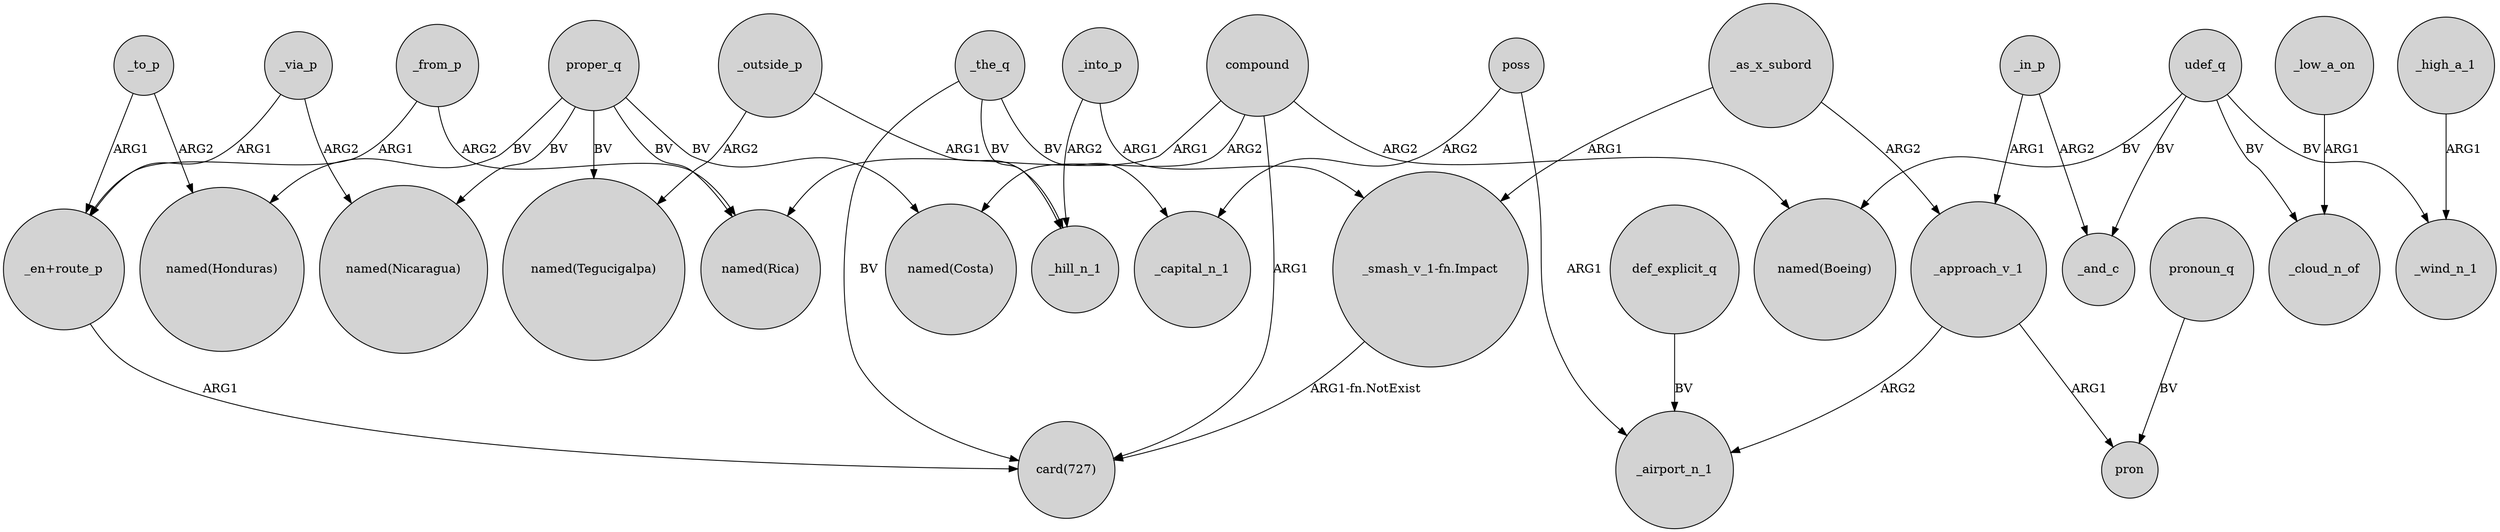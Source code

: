 digraph {
	node [shape=circle style=filled]
	_the_q -> _hill_n_1 [label=BV]
	_as_x_subord -> _approach_v_1 [label=ARG2]
	_low_a_on -> _cloud_n_of [label=ARG1]
	poss -> _capital_n_1 [label=ARG2]
	_outside_p -> _hill_n_1 [label=ARG1]
	compound -> "card(727)" [label=ARG1]
	_to_p -> "_en+route_p" [label=ARG1]
	_into_p -> _hill_n_1 [label=ARG2]
	proper_q -> "named(Costa)" [label=BV]
	udef_q -> _wind_n_1 [label=BV]
	_outside_p -> "named(Tegucigalpa)" [label=ARG2]
	proper_q -> "named(Honduras)" [label=BV]
	_to_p -> "named(Honduras)" [label=ARG2]
	"_smash_v_1-fn.Impact" -> "card(727)" [label="ARG1-fn.NotExist"]
	_the_q -> "card(727)" [label=BV]
	udef_q -> "named(Boeing)" [label=BV]
	_via_p -> "named(Nicaragua)" [label=ARG2]
	proper_q -> "named(Tegucigalpa)" [label=BV]
	_high_a_1 -> _wind_n_1 [label=ARG1]
	pronoun_q -> pron [label=BV]
	_the_q -> _capital_n_1 [label=BV]
	_into_p -> "_smash_v_1-fn.Impact" [label=ARG1]
	compound -> "named(Rica)" [label=ARG1]
	compound -> "named(Costa)" [label=ARG2]
	_in_p -> _approach_v_1 [label=ARG1]
	_approach_v_1 -> pron [label=ARG1]
	poss -> _airport_n_1 [label=ARG1]
	def_explicit_q -> _airport_n_1 [label=BV]
	_via_p -> "_en+route_p" [label=ARG1]
	proper_q -> "named(Rica)" [label=BV]
	proper_q -> "named(Nicaragua)" [label=BV]
	_from_p -> "named(Rica)" [label=ARG2]
	udef_q -> _cloud_n_of [label=BV]
	_as_x_subord -> "_smash_v_1-fn.Impact" [label=ARG1]
	compound -> "named(Boeing)" [label=ARG2]
	_approach_v_1 -> _airport_n_1 [label=ARG2]
	udef_q -> _and_c [label=BV]
	_in_p -> _and_c [label=ARG2]
	_from_p -> "_en+route_p" [label=ARG1]
	"_en+route_p" -> "card(727)" [label=ARG1]
}
